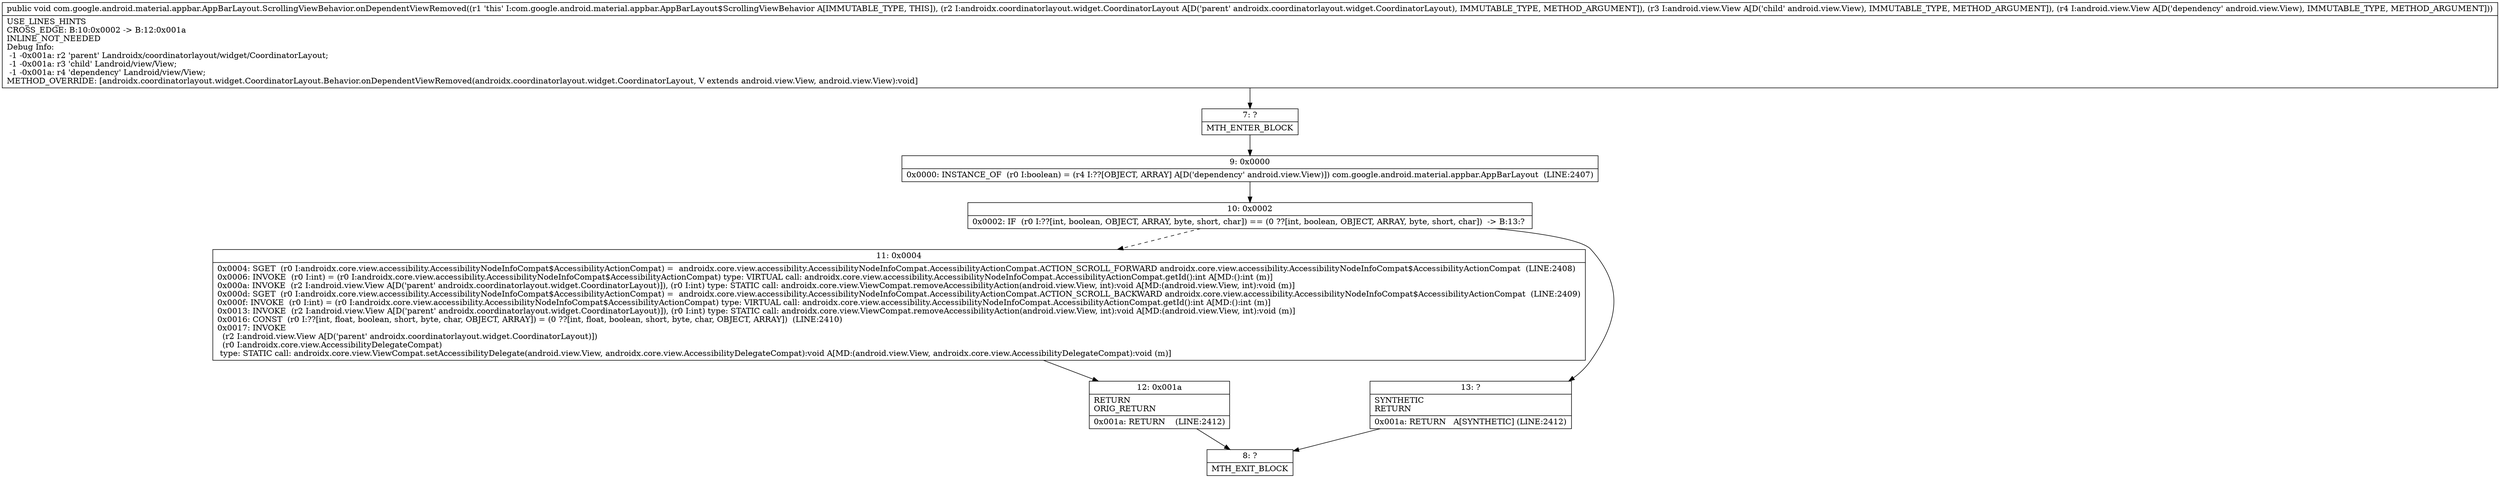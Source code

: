 digraph "CFG forcom.google.android.material.appbar.AppBarLayout.ScrollingViewBehavior.onDependentViewRemoved(Landroidx\/coordinatorlayout\/widget\/CoordinatorLayout;Landroid\/view\/View;Landroid\/view\/View;)V" {
Node_7 [shape=record,label="{7\:\ ?|MTH_ENTER_BLOCK\l}"];
Node_9 [shape=record,label="{9\:\ 0x0000|0x0000: INSTANCE_OF  (r0 I:boolean) = (r4 I:??[OBJECT, ARRAY] A[D('dependency' android.view.View)]) com.google.android.material.appbar.AppBarLayout  (LINE:2407)\l}"];
Node_10 [shape=record,label="{10\:\ 0x0002|0x0002: IF  (r0 I:??[int, boolean, OBJECT, ARRAY, byte, short, char]) == (0 ??[int, boolean, OBJECT, ARRAY, byte, short, char])  \-\> B:13:? \l}"];
Node_11 [shape=record,label="{11\:\ 0x0004|0x0004: SGET  (r0 I:androidx.core.view.accessibility.AccessibilityNodeInfoCompat$AccessibilityActionCompat) =  androidx.core.view.accessibility.AccessibilityNodeInfoCompat.AccessibilityActionCompat.ACTION_SCROLL_FORWARD androidx.core.view.accessibility.AccessibilityNodeInfoCompat$AccessibilityActionCompat  (LINE:2408)\l0x0006: INVOKE  (r0 I:int) = (r0 I:androidx.core.view.accessibility.AccessibilityNodeInfoCompat$AccessibilityActionCompat) type: VIRTUAL call: androidx.core.view.accessibility.AccessibilityNodeInfoCompat.AccessibilityActionCompat.getId():int A[MD:():int (m)]\l0x000a: INVOKE  (r2 I:android.view.View A[D('parent' androidx.coordinatorlayout.widget.CoordinatorLayout)]), (r0 I:int) type: STATIC call: androidx.core.view.ViewCompat.removeAccessibilityAction(android.view.View, int):void A[MD:(android.view.View, int):void (m)]\l0x000d: SGET  (r0 I:androidx.core.view.accessibility.AccessibilityNodeInfoCompat$AccessibilityActionCompat) =  androidx.core.view.accessibility.AccessibilityNodeInfoCompat.AccessibilityActionCompat.ACTION_SCROLL_BACKWARD androidx.core.view.accessibility.AccessibilityNodeInfoCompat$AccessibilityActionCompat  (LINE:2409)\l0x000f: INVOKE  (r0 I:int) = (r0 I:androidx.core.view.accessibility.AccessibilityNodeInfoCompat$AccessibilityActionCompat) type: VIRTUAL call: androidx.core.view.accessibility.AccessibilityNodeInfoCompat.AccessibilityActionCompat.getId():int A[MD:():int (m)]\l0x0013: INVOKE  (r2 I:android.view.View A[D('parent' androidx.coordinatorlayout.widget.CoordinatorLayout)]), (r0 I:int) type: STATIC call: androidx.core.view.ViewCompat.removeAccessibilityAction(android.view.View, int):void A[MD:(android.view.View, int):void (m)]\l0x0016: CONST  (r0 I:??[int, float, boolean, short, byte, char, OBJECT, ARRAY]) = (0 ??[int, float, boolean, short, byte, char, OBJECT, ARRAY])  (LINE:2410)\l0x0017: INVOKE  \l  (r2 I:android.view.View A[D('parent' androidx.coordinatorlayout.widget.CoordinatorLayout)])\l  (r0 I:androidx.core.view.AccessibilityDelegateCompat)\l type: STATIC call: androidx.core.view.ViewCompat.setAccessibilityDelegate(android.view.View, androidx.core.view.AccessibilityDelegateCompat):void A[MD:(android.view.View, androidx.core.view.AccessibilityDelegateCompat):void (m)]\l}"];
Node_12 [shape=record,label="{12\:\ 0x001a|RETURN\lORIG_RETURN\l|0x001a: RETURN    (LINE:2412)\l}"];
Node_8 [shape=record,label="{8\:\ ?|MTH_EXIT_BLOCK\l}"];
Node_13 [shape=record,label="{13\:\ ?|SYNTHETIC\lRETURN\l|0x001a: RETURN   A[SYNTHETIC] (LINE:2412)\l}"];
MethodNode[shape=record,label="{public void com.google.android.material.appbar.AppBarLayout.ScrollingViewBehavior.onDependentViewRemoved((r1 'this' I:com.google.android.material.appbar.AppBarLayout$ScrollingViewBehavior A[IMMUTABLE_TYPE, THIS]), (r2 I:androidx.coordinatorlayout.widget.CoordinatorLayout A[D('parent' androidx.coordinatorlayout.widget.CoordinatorLayout), IMMUTABLE_TYPE, METHOD_ARGUMENT]), (r3 I:android.view.View A[D('child' android.view.View), IMMUTABLE_TYPE, METHOD_ARGUMENT]), (r4 I:android.view.View A[D('dependency' android.view.View), IMMUTABLE_TYPE, METHOD_ARGUMENT]))  | USE_LINES_HINTS\lCROSS_EDGE: B:10:0x0002 \-\> B:12:0x001a\lINLINE_NOT_NEEDED\lDebug Info:\l  \-1 \-0x001a: r2 'parent' Landroidx\/coordinatorlayout\/widget\/CoordinatorLayout;\l  \-1 \-0x001a: r3 'child' Landroid\/view\/View;\l  \-1 \-0x001a: r4 'dependency' Landroid\/view\/View;\lMETHOD_OVERRIDE: [androidx.coordinatorlayout.widget.CoordinatorLayout.Behavior.onDependentViewRemoved(androidx.coordinatorlayout.widget.CoordinatorLayout, V extends android.view.View, android.view.View):void]\l}"];
MethodNode -> Node_7;Node_7 -> Node_9;
Node_9 -> Node_10;
Node_10 -> Node_11[style=dashed];
Node_10 -> Node_13;
Node_11 -> Node_12;
Node_12 -> Node_8;
Node_13 -> Node_8;
}

